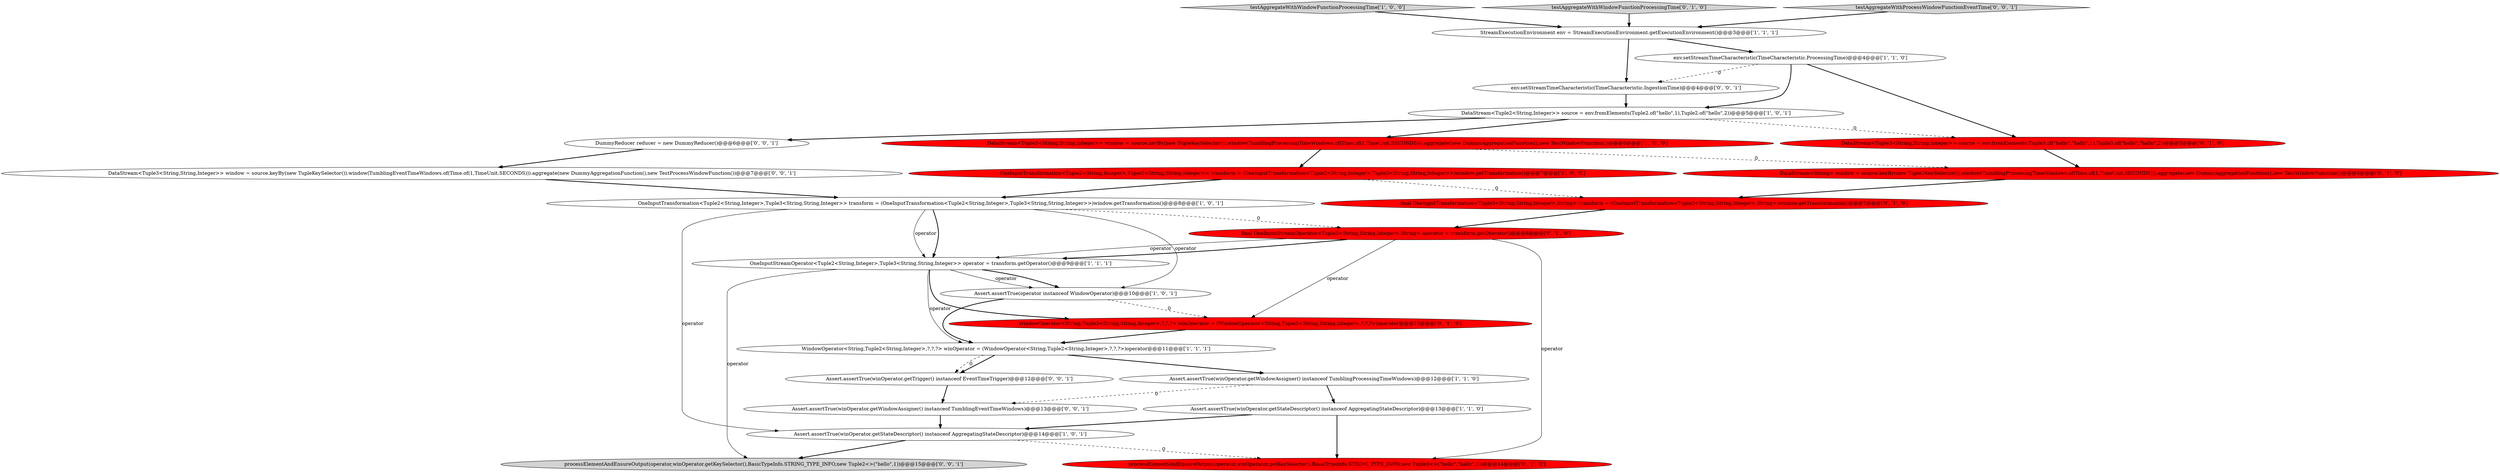 digraph {
21 [style = filled, label = "Assert.assertTrue(winOperator.getWindowAssigner() instanceof TumblingEventTimeWindows)@@@13@@@['0', '0', '1']", fillcolor = white, shape = ellipse image = "AAA0AAABBB3BBB"];
14 [style = filled, label = "DataStream<String> window = source.keyBy(new Tuple3KeySelector()).window(TumblingProcessingTimeWindows.of(Time.of(1,TimeUnit.SECONDS))).aggregate(new DummyAggregationFunction(),new TestWindowFunction())@@@6@@@['0', '1', '0']", fillcolor = red, shape = ellipse image = "AAA1AAABBB2BBB"];
25 [style = filled, label = "env.setStreamTimeCharacteristic(TimeCharacteristic.IngestionTime)@@@4@@@['0', '0', '1']", fillcolor = white, shape = ellipse image = "AAA0AAABBB3BBB"];
11 [style = filled, label = "Assert.assertTrue(operator instanceof WindowOperator)@@@10@@@['1', '0', '1']", fillcolor = white, shape = ellipse image = "AAA0AAABBB1BBB"];
13 [style = filled, label = "DataStream<Tuple3<String,String,Integer>> source = env.fromElements(Tuple3.of(\"hello\",\"hallo\",1),Tuple3.of(\"hello\",\"hallo\",2))@@@5@@@['0', '1', '0']", fillcolor = red, shape = ellipse image = "AAA1AAABBB2BBB"];
19 [style = filled, label = "processElementAndEnsureOutput(operator,winOperator.getKeySelector(),BasicTypeInfo.STRING_TYPE_INFO,new Tuple3<>(\"hello\",\"hallo\",1))@@@14@@@['0', '1', '0']", fillcolor = red, shape = ellipse image = "AAA1AAABBB2BBB"];
1 [style = filled, label = "testAggregateWithWindowFunctionProcessingTime['1', '0', '0']", fillcolor = lightgray, shape = diamond image = "AAA0AAABBB1BBB"];
9 [style = filled, label = "DataStream<Tuple3<String,String,Integer>> window = source.keyBy(new TupleKeySelector()).window(TumblingProcessingTimeWindows.of(Time.of(1,TimeUnit.SECONDS))).aggregate(new DummyAggregationFunction(),new TestWindowFunction())@@@6@@@['1', '0', '0']", fillcolor = red, shape = ellipse image = "AAA1AAABBB1BBB"];
3 [style = filled, label = "Assert.assertTrue(winOperator.getWindowAssigner() instanceof TumblingProcessingTimeWindows)@@@12@@@['1', '1', '0']", fillcolor = white, shape = ellipse image = "AAA0AAABBB1BBB"];
10 [style = filled, label = "Assert.assertTrue(winOperator.getStateDescriptor() instanceof AggregatingStateDescriptor)@@@13@@@['1', '1', '0']", fillcolor = white, shape = ellipse image = "AAA0AAABBB1BBB"];
26 [style = filled, label = "DummyReducer reducer = new DummyReducer()@@@6@@@['0', '0', '1']", fillcolor = white, shape = ellipse image = "AAA0AAABBB3BBB"];
17 [style = filled, label = "WindowOperator<String,Tuple3<String,String,Integer>,?,?,?> winOperator = (WindowOperator<String,Tuple3<String,String,Integer>,?,?,?>)operator@@@10@@@['0', '1', '0']", fillcolor = red, shape = ellipse image = "AAA1AAABBB2BBB"];
16 [style = filled, label = "testAggregateWithWindowFunctionProcessingTime['0', '1', '0']", fillcolor = lightgray, shape = diamond image = "AAA0AAABBB2BBB"];
0 [style = filled, label = "OneInputTransformation<Tuple2<String,Integer>,Tuple3<String,String,Integer>> transform = (OneInputTransformation<Tuple2<String,Integer>,Tuple3<String,String,Integer>>)window.getTransformation()@@@8@@@['1', '0', '1']", fillcolor = white, shape = ellipse image = "AAA0AAABBB1BBB"];
6 [style = filled, label = "Assert.assertTrue(winOperator.getStateDescriptor() instanceof AggregatingStateDescriptor)@@@14@@@['1', '0', '1']", fillcolor = white, shape = ellipse image = "AAA0AAABBB1BBB"];
8 [style = filled, label = "StreamExecutionEnvironment env = StreamExecutionEnvironment.getExecutionEnvironment()@@@3@@@['1', '1', '1']", fillcolor = white, shape = ellipse image = "AAA0AAABBB1BBB"];
22 [style = filled, label = "DataStream<Tuple3<String,String,Integer>> window = source.keyBy(new TupleKeySelector()).window(TumblingEventTimeWindows.of(Time.of(1,TimeUnit.SECONDS))).aggregate(new DummyAggregationFunction(),new TestProcessWindowFunction())@@@7@@@['0', '0', '1']", fillcolor = white, shape = ellipse image = "AAA0AAABBB3BBB"];
15 [style = filled, label = "final OneInputStreamOperator<Tuple3<String,String,Integer>,String> operator = transform.getOperator()@@@8@@@['0', '1', '0']", fillcolor = red, shape = ellipse image = "AAA1AAABBB2BBB"];
23 [style = filled, label = "testAggregateWithProcessWindowFunctionEventTime['0', '0', '1']", fillcolor = lightgray, shape = diamond image = "AAA0AAABBB3BBB"];
12 [style = filled, label = "DataStream<Tuple2<String,Integer>> source = env.fromElements(Tuple2.of(\"hello\",1),Tuple2.of(\"hello\",2))@@@5@@@['1', '0', '1']", fillcolor = white, shape = ellipse image = "AAA0AAABBB1BBB"];
2 [style = filled, label = "env.setStreamTimeCharacteristic(TimeCharacteristic.ProcessingTime)@@@4@@@['1', '1', '0']", fillcolor = white, shape = ellipse image = "AAA0AAABBB1BBB"];
7 [style = filled, label = "OneInputStreamOperator<Tuple2<String,Integer>,Tuple3<String,String,Integer>> operator = transform.getOperator()@@@9@@@['1', '1', '1']", fillcolor = white, shape = ellipse image = "AAA0AAABBB1BBB"];
18 [style = filled, label = "final OneInputTransformation<Tuple3<String,String,Integer>,String> transform = (OneInputTransformation<Tuple3<String,String,Integer>,String>)window.getTransformation()@@@7@@@['0', '1', '0']", fillcolor = red, shape = ellipse image = "AAA1AAABBB2BBB"];
24 [style = filled, label = "processElementAndEnsureOutput(operator,winOperator.getKeySelector(),BasicTypeInfo.STRING_TYPE_INFO,new Tuple2<>(\"hello\",1))@@@15@@@['0', '0', '1']", fillcolor = lightgray, shape = ellipse image = "AAA0AAABBB3BBB"];
4 [style = filled, label = "OneInputTransformation<Tuple2<String,Integer>,Tuple3<String,String,Integer>> transform = (OneInputTransformation<Tuple2<String,Integer>,Tuple3<String,String,Integer>>)window.getTransformation()@@@7@@@['1', '0', '0']", fillcolor = red, shape = ellipse image = "AAA1AAABBB1BBB"];
20 [style = filled, label = "Assert.assertTrue(winOperator.getTrigger() instanceof EventTimeTrigger)@@@12@@@['0', '0', '1']", fillcolor = white, shape = ellipse image = "AAA0AAABBB3BBB"];
5 [style = filled, label = "WindowOperator<String,Tuple2<String,Integer>,?,?,?> winOperator = (WindowOperator<String,Tuple2<String,Integer>,?,?,?>)operator@@@11@@@['1', '1', '1']", fillcolor = white, shape = ellipse image = "AAA0AAABBB1BBB"];
5->3 [style = bold, label=""];
4->18 [style = dashed, label="0"];
15->17 [style = solid, label="operator"];
17->5 [style = bold, label=""];
7->11 [style = bold, label=""];
1->8 [style = bold, label=""];
7->17 [style = bold, label=""];
15->7 [style = bold, label=""];
16->8 [style = bold, label=""];
5->20 [style = bold, label=""];
21->6 [style = bold, label=""];
3->21 [style = dashed, label="0"];
10->19 [style = bold, label=""];
9->4 [style = bold, label=""];
18->15 [style = bold, label=""];
0->11 [style = solid, label="operator"];
0->15 [style = dashed, label="0"];
6->24 [style = bold, label=""];
12->26 [style = bold, label=""];
11->17 [style = dashed, label="0"];
23->8 [style = bold, label=""];
7->11 [style = solid, label="operator"];
12->9 [style = bold, label=""];
10->6 [style = bold, label=""];
2->12 [style = bold, label=""];
26->22 [style = bold, label=""];
4->0 [style = bold, label=""];
5->20 [style = dashed, label="0"];
2->13 [style = bold, label=""];
0->7 [style = bold, label=""];
20->21 [style = bold, label=""];
0->6 [style = solid, label="operator"];
3->10 [style = bold, label=""];
11->5 [style = bold, label=""];
9->14 [style = dashed, label="0"];
22->0 [style = bold, label=""];
8->2 [style = bold, label=""];
25->12 [style = bold, label=""];
7->24 [style = solid, label="operator"];
15->19 [style = solid, label="operator"];
6->19 [style = dashed, label="0"];
2->25 [style = dashed, label="0"];
0->7 [style = solid, label="operator"];
14->18 [style = bold, label=""];
12->13 [style = dashed, label="0"];
13->14 [style = bold, label=""];
8->25 [style = bold, label=""];
15->7 [style = solid, label="operator"];
7->5 [style = solid, label="operator"];
}
